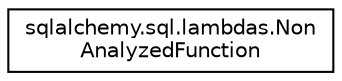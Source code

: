 digraph "Graphical Class Hierarchy"
{
 // LATEX_PDF_SIZE
  edge [fontname="Helvetica",fontsize="10",labelfontname="Helvetica",labelfontsize="10"];
  node [fontname="Helvetica",fontsize="10",shape=record];
  rankdir="LR";
  Node0 [label="sqlalchemy.sql.lambdas.Non\lAnalyzedFunction",height=0.2,width=0.4,color="black", fillcolor="white", style="filled",URL="$classsqlalchemy_1_1sql_1_1lambdas_1_1NonAnalyzedFunction.html",tooltip=" "];
}
